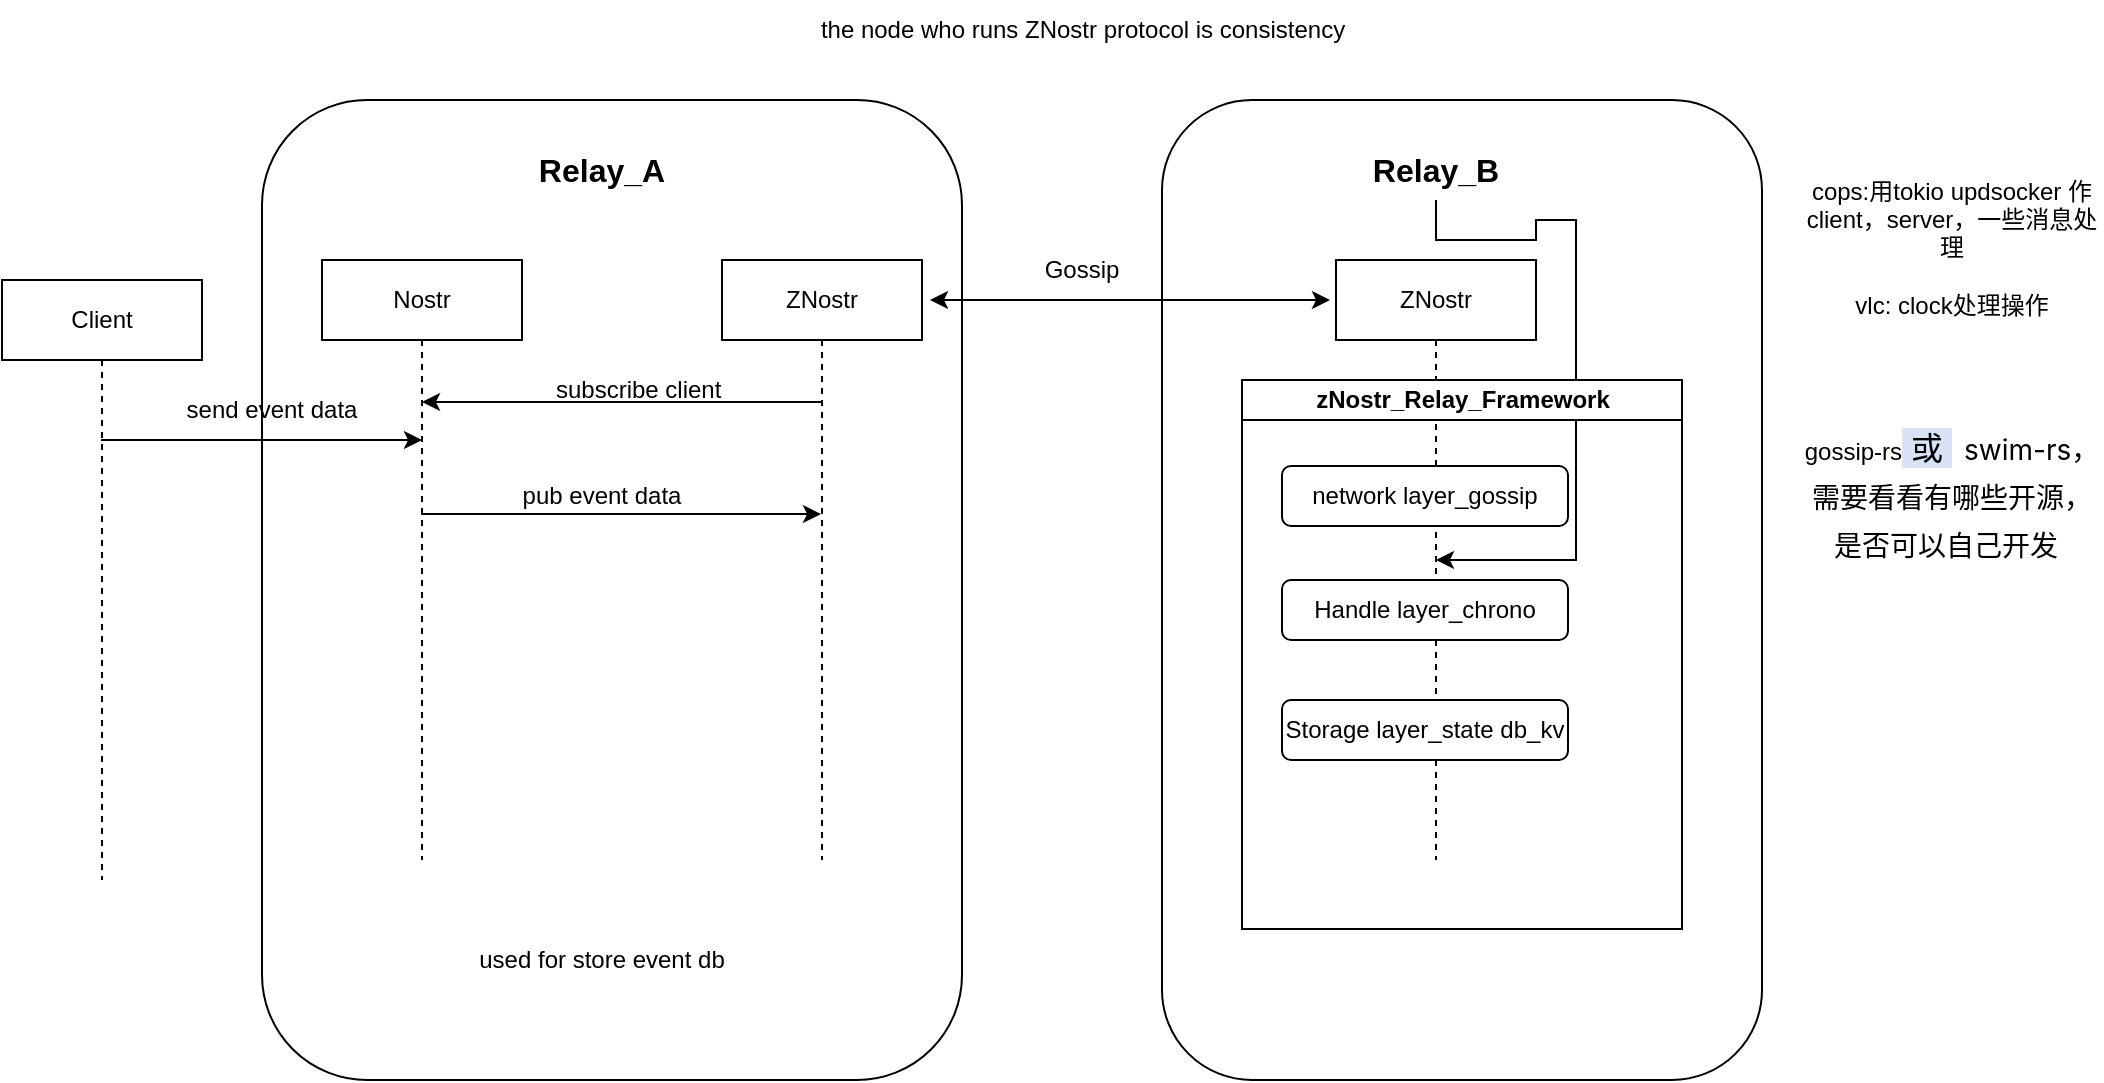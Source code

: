 <mxfile version="22.1.21" type="github">
  <diagram name="Page-1" id="2YBvvXClWsGukQMizWep">
    <mxGraphModel dx="1308" dy="833" grid="1" gridSize="10" guides="1" tooltips="1" connect="1" arrows="1" fold="1" page="1" pageScale="1" pageWidth="2000" pageHeight="2000" math="0" shadow="0">
      <root>
        <mxCell id="0" />
        <mxCell id="1" parent="0" />
        <mxCell id="95igaDQyrnbgRM2Dg2hY-4" value="" style="rounded=1;whiteSpace=wrap;html=1;" vertex="1" parent="1">
          <mxGeometry x="150" y="90" width="350" height="490" as="geometry" />
        </mxCell>
        <mxCell id="95igaDQyrnbgRM2Dg2hY-5" value="&lt;font style=&quot;font-size: 16px;&quot;&gt;Relay_A&lt;/font&gt;" style="text;html=1;strokeColor=none;fillColor=none;align=center;verticalAlign=middle;whiteSpace=wrap;rounded=0;fontStyle=1" vertex="1" parent="1">
          <mxGeometry x="290" y="110" width="60" height="30" as="geometry" />
        </mxCell>
        <mxCell id="95igaDQyrnbgRM2Dg2hY-23" style="edgeStyle=orthogonalEdgeStyle;rounded=0;orthogonalLoop=1;jettySize=auto;html=1;curved=0;" edge="1" parent="1">
          <mxGeometry relative="1" as="geometry">
            <mxPoint x="229.5" y="297" as="sourcePoint" />
            <mxPoint x="429.5" y="297" as="targetPoint" />
          </mxGeometry>
        </mxCell>
        <mxCell id="95igaDQyrnbgRM2Dg2hY-6" value="Nostr" style="shape=umlLifeline;perimeter=lifelinePerimeter;whiteSpace=wrap;html=1;container=1;dropTarget=0;collapsible=0;recursiveResize=0;outlineConnect=0;portConstraint=eastwest;newEdgeStyle={&quot;curved&quot;:0,&quot;rounded&quot;:0};" vertex="1" parent="1">
          <mxGeometry x="180" y="170" width="100" height="300" as="geometry" />
        </mxCell>
        <mxCell id="95igaDQyrnbgRM2Dg2hY-19" style="edgeStyle=orthogonalEdgeStyle;rounded=0;orthogonalLoop=1;jettySize=auto;html=1;curved=0;" edge="1" parent="1">
          <mxGeometry relative="1" as="geometry">
            <mxPoint x="429.5" y="241" as="sourcePoint" />
            <mxPoint x="230" y="241" as="targetPoint" />
          </mxGeometry>
        </mxCell>
        <mxCell id="95igaDQyrnbgRM2Dg2hY-7" value="ZNostr" style="shape=umlLifeline;perimeter=lifelinePerimeter;whiteSpace=wrap;html=1;container=1;dropTarget=0;collapsible=0;recursiveResize=0;outlineConnect=0;portConstraint=eastwest;newEdgeStyle={&quot;curved&quot;:0,&quot;rounded&quot;:0};" vertex="1" parent="1">
          <mxGeometry x="380" y="170" width="100" height="300" as="geometry" />
        </mxCell>
        <mxCell id="95igaDQyrnbgRM2Dg2hY-12" style="edgeStyle=orthogonalEdgeStyle;rounded=0;orthogonalLoop=1;jettySize=auto;html=1;curved=0;" edge="1" parent="1">
          <mxGeometry relative="1" as="geometry">
            <mxPoint x="69.5" y="260" as="sourcePoint" />
            <mxPoint x="230" y="260" as="targetPoint" />
          </mxGeometry>
        </mxCell>
        <mxCell id="95igaDQyrnbgRM2Dg2hY-8" value="Client" style="shape=umlLifeline;perimeter=lifelinePerimeter;whiteSpace=wrap;html=1;container=1;dropTarget=0;collapsible=0;recursiveResize=0;outlineConnect=0;portConstraint=eastwest;newEdgeStyle={&quot;curved&quot;:0,&quot;rounded&quot;:0};" vertex="1" parent="1">
          <mxGeometry x="20" y="180" width="100" height="300" as="geometry" />
        </mxCell>
        <mxCell id="95igaDQyrnbgRM2Dg2hY-9" value="" style="rounded=1;whiteSpace=wrap;html=1;" vertex="1" parent="1">
          <mxGeometry x="600" y="90" width="300" height="490" as="geometry" />
        </mxCell>
        <mxCell id="95igaDQyrnbgRM2Dg2hY-40" value="" style="edgeStyle=orthogonalEdgeStyle;rounded=0;orthogonalLoop=1;jettySize=auto;html=1;" edge="1" parent="1" source="95igaDQyrnbgRM2Dg2hY-10" target="95igaDQyrnbgRM2Dg2hY-26">
          <mxGeometry relative="1" as="geometry" />
        </mxCell>
        <mxCell id="95igaDQyrnbgRM2Dg2hY-10" value="&lt;font style=&quot;font-size: 16px;&quot;&gt;Relay_B&lt;/font&gt;" style="text;html=1;strokeColor=none;fillColor=none;align=center;verticalAlign=middle;whiteSpace=wrap;rounded=0;fontStyle=1" vertex="1" parent="1">
          <mxGeometry x="707" y="110" width="60" height="30" as="geometry" />
        </mxCell>
        <mxCell id="95igaDQyrnbgRM2Dg2hY-14" value="send event data" style="text;html=1;strokeColor=none;fillColor=none;align=center;verticalAlign=middle;whiteSpace=wrap;rounded=0;" vertex="1" parent="1">
          <mxGeometry x="110" y="230" width="90" height="30" as="geometry" />
        </mxCell>
        <mxCell id="95igaDQyrnbgRM2Dg2hY-21" value="subscribe client&amp;nbsp;" style="text;html=1;strokeColor=none;fillColor=none;align=center;verticalAlign=middle;whiteSpace=wrap;rounded=0;" vertex="1" parent="1">
          <mxGeometry x="275" y="220" width="130" height="30" as="geometry" />
        </mxCell>
        <mxCell id="95igaDQyrnbgRM2Dg2hY-24" value="pub event data" style="text;html=1;strokeColor=none;fillColor=none;align=center;verticalAlign=middle;whiteSpace=wrap;rounded=0;" vertex="1" parent="1">
          <mxGeometry x="275" y="273" width="90" height="30" as="geometry" />
        </mxCell>
        <mxCell id="95igaDQyrnbgRM2Dg2hY-26" value="ZNostr" style="shape=umlLifeline;perimeter=lifelinePerimeter;whiteSpace=wrap;html=1;container=1;dropTarget=0;collapsible=0;recursiveResize=0;outlineConnect=0;portConstraint=eastwest;newEdgeStyle={&quot;curved&quot;:0,&quot;rounded&quot;:0};" vertex="1" parent="1">
          <mxGeometry x="687" y="170" width="100" height="300" as="geometry" />
        </mxCell>
        <mxCell id="95igaDQyrnbgRM2Dg2hY-28" value="" style="endArrow=classic;startArrow=classic;html=1;rounded=0;" edge="1" parent="1">
          <mxGeometry width="50" height="50" relative="1" as="geometry">
            <mxPoint x="484" y="190" as="sourcePoint" />
            <mxPoint x="684" y="190" as="targetPoint" />
          </mxGeometry>
        </mxCell>
        <mxCell id="95igaDQyrnbgRM2Dg2hY-29" value="Gossip" style="text;html=1;strokeColor=none;fillColor=none;align=center;verticalAlign=middle;whiteSpace=wrap;rounded=0;" vertex="1" parent="1">
          <mxGeometry x="530" y="160" width="60" height="30" as="geometry" />
        </mxCell>
        <mxCell id="95igaDQyrnbgRM2Dg2hY-31" value="zNostr_Relay_Framework" style="swimlane;html=1;startSize=20;horizontal=1;containerType=tree;glass=0;" vertex="1" parent="1">
          <mxGeometry x="640" y="230" width="220" height="274.5" as="geometry" />
        </mxCell>
        <mxCell id="95igaDQyrnbgRM2Dg2hY-32" value="network layer_gossip" style="rounded=1;whiteSpace=wrap;html=1;" vertex="1" parent="95igaDQyrnbgRM2Dg2hY-31">
          <mxGeometry x="20" y="43" width="143" height="30" as="geometry" />
        </mxCell>
        <mxCell id="95igaDQyrnbgRM2Dg2hY-34" value="Handle layer_chrono" style="rounded=1;whiteSpace=wrap;html=1;" vertex="1" parent="1">
          <mxGeometry x="660" y="330" width="143" height="30" as="geometry" />
        </mxCell>
        <mxCell id="95igaDQyrnbgRM2Dg2hY-35" value="Storage layer_state db_kv" style="rounded=1;whiteSpace=wrap;html=1;" vertex="1" parent="1">
          <mxGeometry x="660" y="390" width="143" height="30" as="geometry" />
        </mxCell>
        <mxCell id="95igaDQyrnbgRM2Dg2hY-36" value="used for store event db" style="text;html=1;strokeColor=none;fillColor=none;align=center;verticalAlign=middle;whiteSpace=wrap;rounded=0;" vertex="1" parent="1">
          <mxGeometry x="245" y="504.5" width="150" height="30" as="geometry" />
        </mxCell>
        <mxCell id="95igaDQyrnbgRM2Dg2hY-37" value="the node who runs ZNostr protocol is consistency" style="text;html=1;strokeColor=none;fillColor=none;align=center;verticalAlign=middle;whiteSpace=wrap;rounded=0;" vertex="1" parent="1">
          <mxGeometry x="402.5" y="40" width="315" height="30" as="geometry" />
        </mxCell>
        <mxCell id="95igaDQyrnbgRM2Dg2hY-38" value="cops:用tokio updsocker 作client，server，一些消息处理&lt;br&gt;&lt;br&gt;vlc: clock处理操作" style="text;html=1;strokeColor=none;fillColor=none;align=center;verticalAlign=middle;whiteSpace=wrap;rounded=0;" vertex="1" parent="1">
          <mxGeometry x="920" y="107" width="150" height="113" as="geometry" />
        </mxCell>
        <mxCell id="95igaDQyrnbgRM2Dg2hY-39" value="gossip-rs&lt;span style=&quot;font-family: Inter, ui-sans-serif, system-ui, -apple-system, BlinkMacSystemFont, &amp;quot;Segoe UI&amp;quot;, Roboto, &amp;quot;Helvetica Neue&amp;quot;, Arial, &amp;quot;Noto Sans&amp;quot;, sans-serif, &amp;quot;Apple Color Emoji&amp;quot;, &amp;quot;Segoe UI Emoji&amp;quot;, &amp;quot;Segoe UI Symbol&amp;quot;, &amp;quot;Noto Color Emoji&amp;quot;; font-size: 16px; text-align: start; background-color: rgb(218, 226, 248);&quot;&gt;&amp;nbsp;或&amp;nbsp;&lt;/span&gt;&lt;span style=&quot;box-sizing: border-box; border: 0px solid rgb(229, 231, 235); --tw-border-spacing-x: 0; --tw-border-spacing-y: 0; --tw-translate-x: 0; --tw-translate-y: 0; --tw-rotate: 0; --tw-skew-x: 0; --tw-skew-y: 0; --tw-scale-x: 1; --tw-scale-y: 1; --tw-pan-x: ; --tw-pan-y: ; --tw-pinch-zoom: ; --tw-scroll-snap-strictness: proximity; --tw-gradient-from-position: ; --tw-gradient-via-position: ; --tw-gradient-to-position: ; --tw-ordinal: ; --tw-slashed-zero: ; --tw-numeric-figure: ; --tw-numeric-spacing: ; --tw-numeric-fraction: ; --tw-ring-inset: ; --tw-ring-offset-width: 0px; --tw-ring-offset-color: #fff; --tw-ring-color: rgba(59,130,246,.5); --tw-ring-offset-shadow: 0 0 #0000; --tw-ring-shadow: 0 0 #0000; --tw-shadow: 0 0 #0000; --tw-shadow-colored: 0 0 #0000; --tw-blur: ; --tw-brightness: ; --tw-contrast: ; --tw-grayscale: ; --tw-hue-rotate: ; --tw-invert: ; --tw-saturate: ; --tw-sepia: ; --tw-drop-shadow: ; --tw-backdrop-blur: ; --tw-backdrop-brightness: ; --tw-backdrop-contrast: ; --tw-backdrop-grayscale: ; --tw-backdrop-hue-rotate: ; --tw-backdrop-invert: ; --tw-backdrop-opacity: ; --tw-backdrop-saturate: ; --tw-backdrop-sepia: ; border-radius: 0.25rem; background-color: var(--primary-500); padding: 2px 6px; font-size: 0.875rem; line-height: 1.5rem; --tw-text-opacity: 1; font-family: Inter, ui-sans-serif, system-ui, -apple-system, BlinkMacSystemFont, &amp;quot;Segoe UI&amp;quot;, Roboto, &amp;quot;Helvetica Neue&amp;quot;, Arial, &amp;quot;Noto Sans&amp;quot;, sans-serif, &amp;quot;Apple Color Emoji&amp;quot;, &amp;quot;Segoe UI Emoji&amp;quot;, &amp;quot;Segoe UI Symbol&amp;quot;, &amp;quot;Noto Color Emoji&amp;quot;; text-align: start;&quot; class=&quot;text-white dark:text-primary-0 bg-primary-500 dark:bg-[#29282c] px-[6px] py-[2px] text-sm rounded&quot;&gt;swim-rs，需要看看有哪些开源，是否可以自己开发&lt;/span&gt;" style="text;html=1;strokeColor=none;fillColor=none;align=center;verticalAlign=middle;whiteSpace=wrap;rounded=0;" vertex="1" parent="1">
          <mxGeometry x="920" y="273" width="150" height="30" as="geometry" />
        </mxCell>
      </root>
    </mxGraphModel>
  </diagram>
</mxfile>
